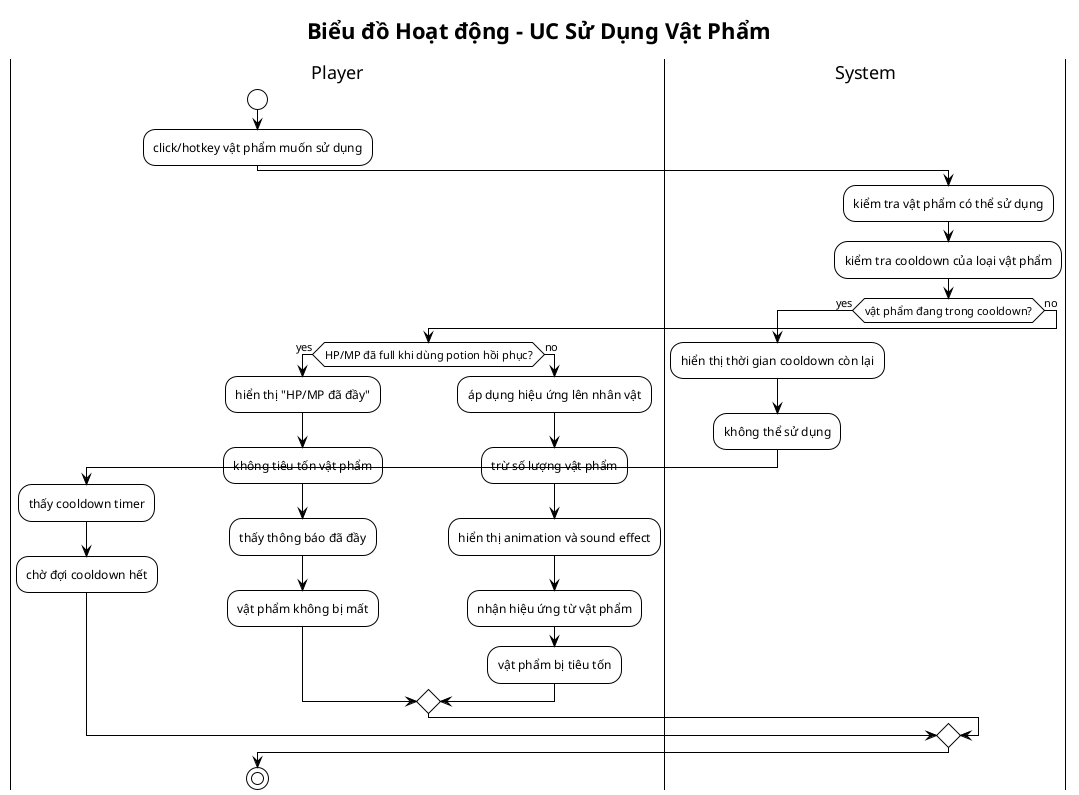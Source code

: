 @startuml Activity_UC3_Su_Dung_Vat_Pham
!theme plain

title Biểu đồ Hoạt động - UC Sử Dụng Vật Phẩm

|Player|
start
:click/hotkey vật phẩm muốn sử dụng;

|System|
:kiểm tra vật phẩm có thể sử dụng;
:kiểm tra cooldown của loại vật phẩm;

if (vật phẩm đang trong cooldown?) then (yes)
  :hiển thị thời gian cooldown còn lại;
  :không thể sử dụng;
  
  |Player|
  :thấy cooldown timer;
  :chờ đợi cooldown hết;
  
else (no)
  if (HP/MP đã full khi dùng potion hồi phục?) then (yes)
    :hiển thị "HP/MP đã đầy";
    :không tiêu tốn vật phẩm;
    
    |Player|
    :thấy thông báo đã đầy;
    :vật phẩm không bị mất;
    
  else (no)
    :áp dụng hiệu ứng lên nhân vật;
    :trừ số lượng vật phẩm;
    :hiển thị animation và sound effect;
    
    |Player|
    :nhận hiệu ứng từ vật phẩm;
    :vật phẩm bị tiêu tốn;
  endif
endif

stop

@enduml


